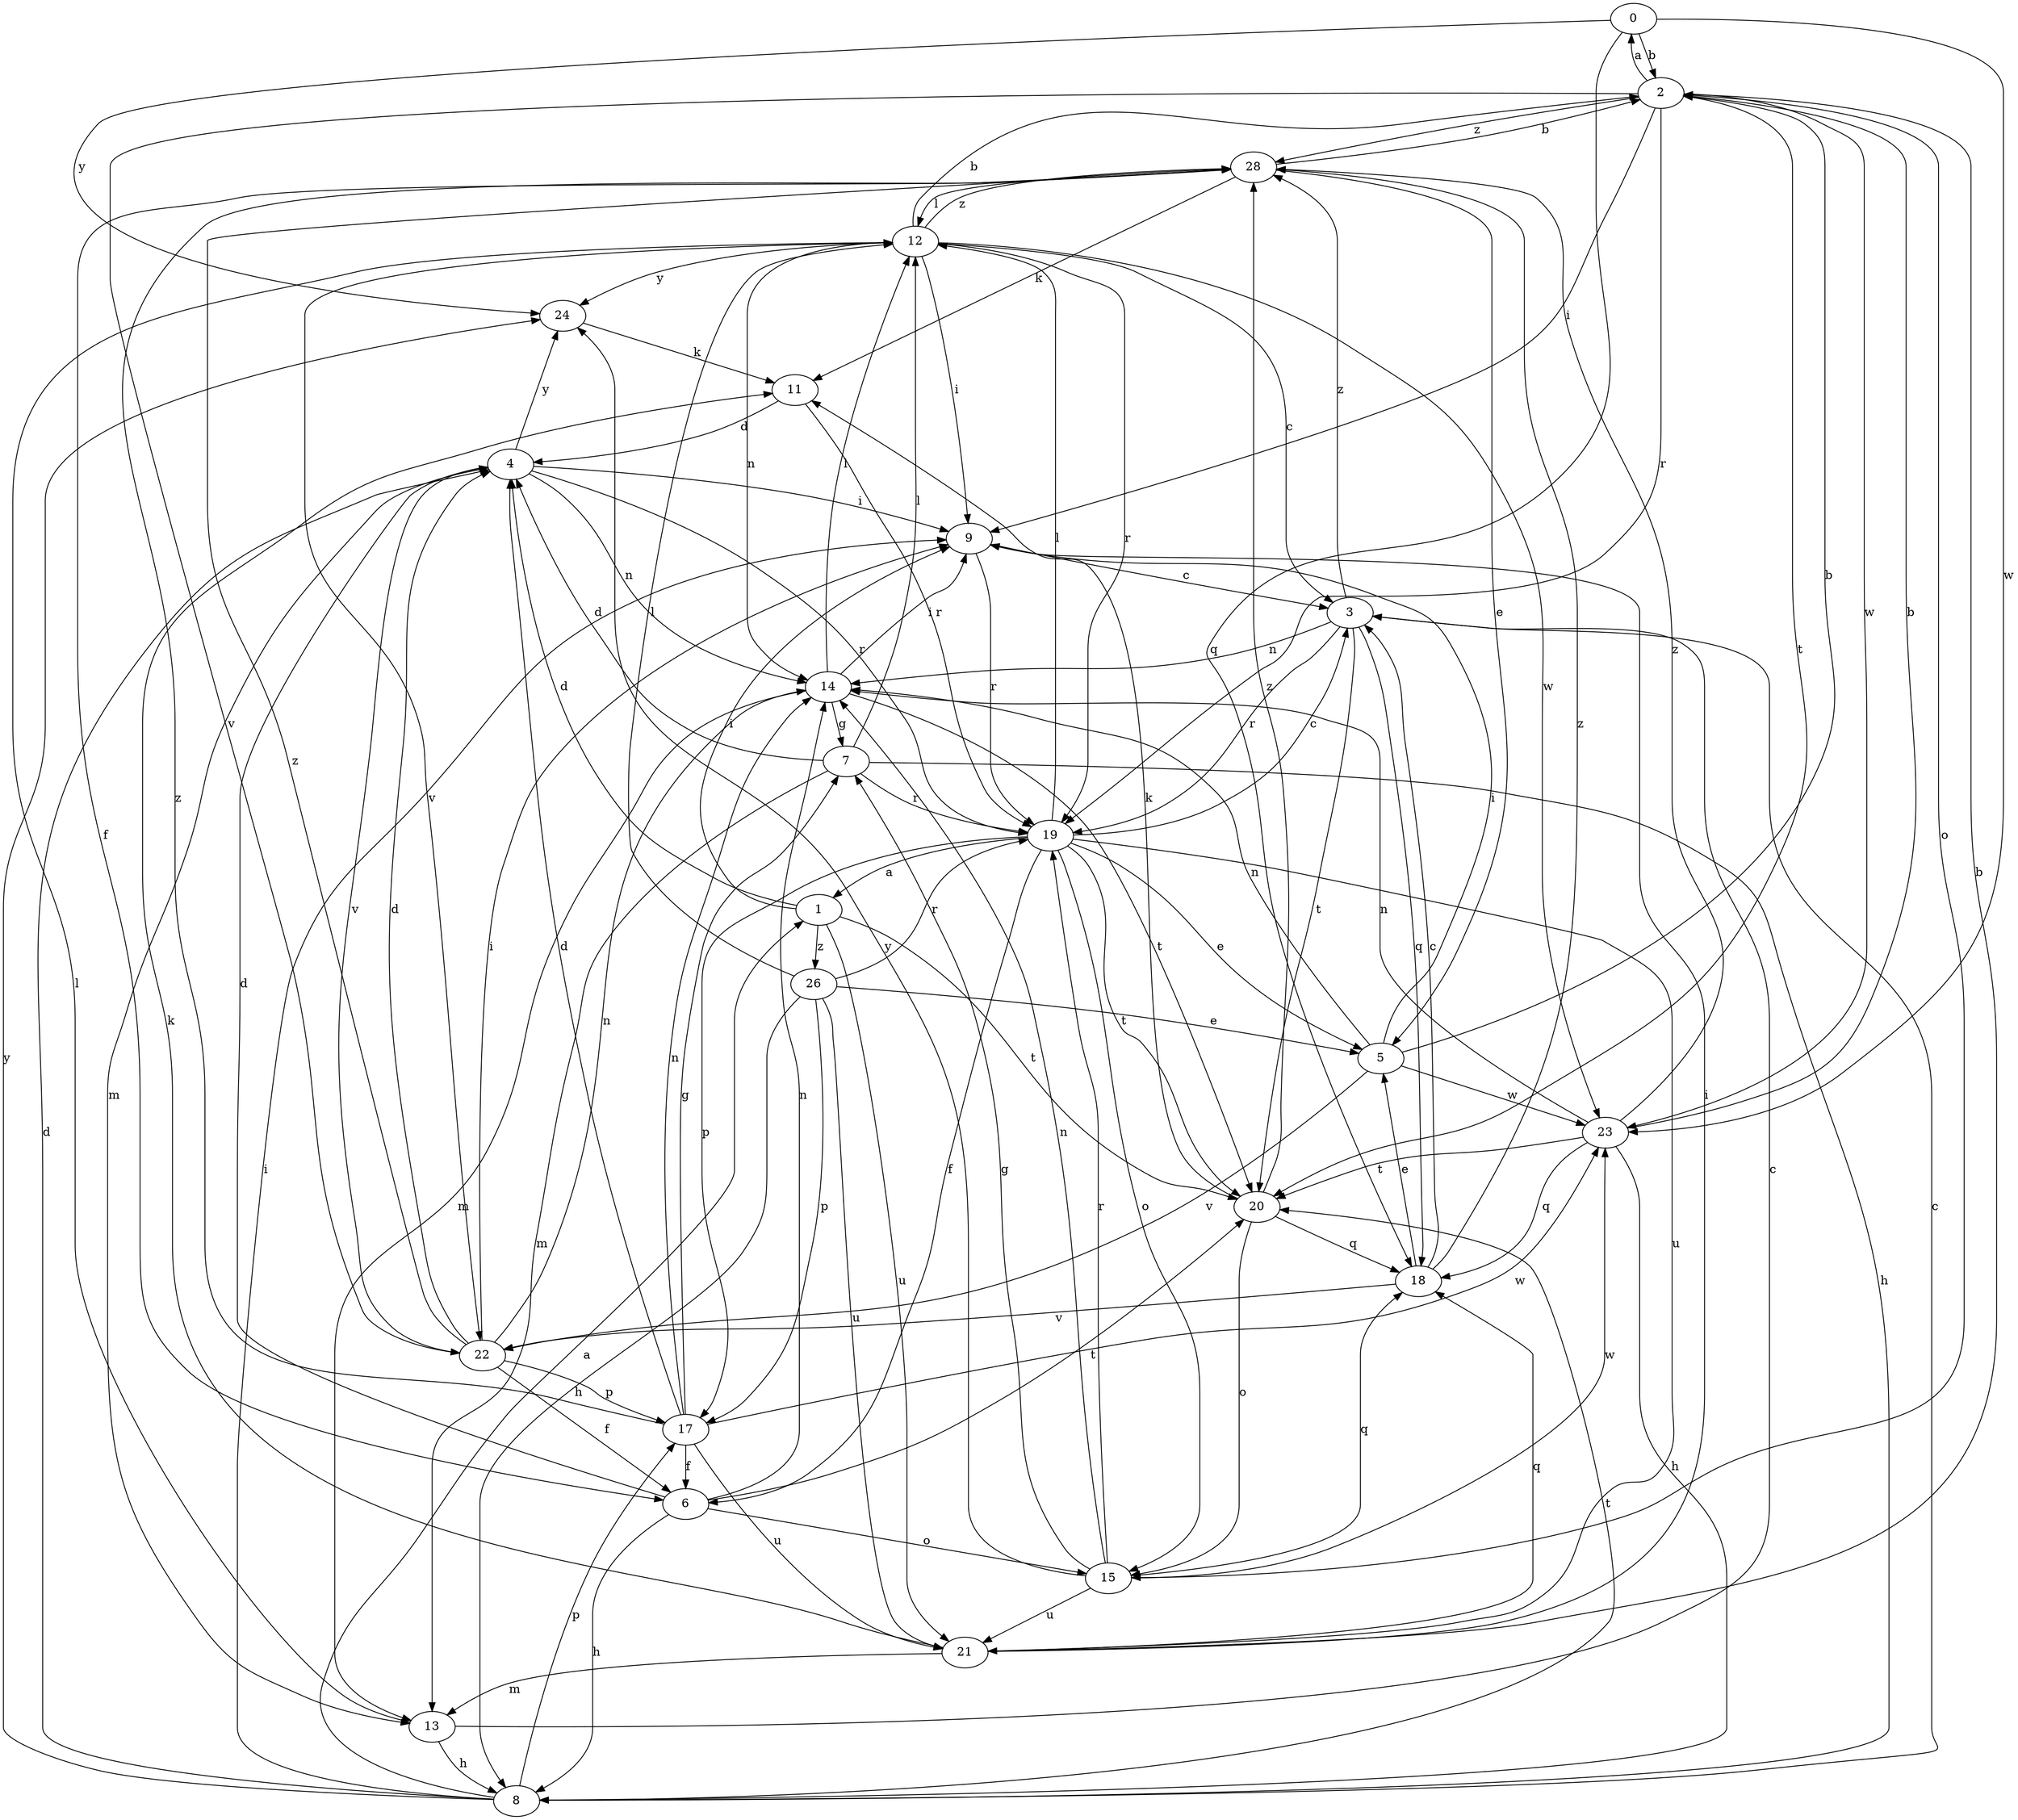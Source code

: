 strict digraph  {
0;
1;
2;
3;
4;
5;
6;
7;
8;
9;
11;
12;
13;
14;
15;
17;
18;
19;
20;
21;
22;
23;
24;
26;
28;
0 -> 2  [label=b];
0 -> 18  [label=q];
0 -> 23  [label=w];
0 -> 24  [label=y];
1 -> 4  [label=d];
1 -> 9  [label=i];
1 -> 20  [label=t];
1 -> 21  [label=u];
1 -> 26  [label=z];
2 -> 0  [label=a];
2 -> 9  [label=i];
2 -> 15  [label=o];
2 -> 19  [label=r];
2 -> 20  [label=t];
2 -> 22  [label=v];
2 -> 23  [label=w];
2 -> 28  [label=z];
3 -> 14  [label=n];
3 -> 18  [label=q];
3 -> 19  [label=r];
3 -> 20  [label=t];
3 -> 28  [label=z];
4 -> 9  [label=i];
4 -> 13  [label=m];
4 -> 14  [label=n];
4 -> 19  [label=r];
4 -> 22  [label=v];
4 -> 24  [label=y];
5 -> 2  [label=b];
5 -> 9  [label=i];
5 -> 14  [label=n];
5 -> 22  [label=v];
5 -> 23  [label=w];
6 -> 4  [label=d];
6 -> 8  [label=h];
6 -> 14  [label=n];
6 -> 15  [label=o];
6 -> 20  [label=t];
7 -> 4  [label=d];
7 -> 8  [label=h];
7 -> 12  [label=l];
7 -> 13  [label=m];
7 -> 19  [label=r];
8 -> 1  [label=a];
8 -> 3  [label=c];
8 -> 4  [label=d];
8 -> 9  [label=i];
8 -> 17  [label=p];
8 -> 20  [label=t];
8 -> 24  [label=y];
9 -> 3  [label=c];
9 -> 19  [label=r];
11 -> 4  [label=d];
11 -> 19  [label=r];
12 -> 2  [label=b];
12 -> 3  [label=c];
12 -> 9  [label=i];
12 -> 14  [label=n];
12 -> 19  [label=r];
12 -> 22  [label=v];
12 -> 23  [label=w];
12 -> 24  [label=y];
12 -> 28  [label=z];
13 -> 3  [label=c];
13 -> 8  [label=h];
13 -> 12  [label=l];
14 -> 7  [label=g];
14 -> 9  [label=i];
14 -> 12  [label=l];
14 -> 13  [label=m];
14 -> 20  [label=t];
15 -> 7  [label=g];
15 -> 14  [label=n];
15 -> 18  [label=q];
15 -> 19  [label=r];
15 -> 21  [label=u];
15 -> 23  [label=w];
15 -> 24  [label=y];
17 -> 4  [label=d];
17 -> 6  [label=f];
17 -> 7  [label=g];
17 -> 14  [label=n];
17 -> 21  [label=u];
17 -> 23  [label=w];
17 -> 28  [label=z];
18 -> 3  [label=c];
18 -> 5  [label=e];
18 -> 22  [label=v];
18 -> 28  [label=z];
19 -> 1  [label=a];
19 -> 3  [label=c];
19 -> 5  [label=e];
19 -> 6  [label=f];
19 -> 12  [label=l];
19 -> 15  [label=o];
19 -> 17  [label=p];
19 -> 20  [label=t];
19 -> 21  [label=u];
20 -> 11  [label=k];
20 -> 15  [label=o];
20 -> 18  [label=q];
20 -> 28  [label=z];
21 -> 2  [label=b];
21 -> 9  [label=i];
21 -> 11  [label=k];
21 -> 13  [label=m];
21 -> 18  [label=q];
22 -> 4  [label=d];
22 -> 6  [label=f];
22 -> 9  [label=i];
22 -> 14  [label=n];
22 -> 17  [label=p];
22 -> 28  [label=z];
23 -> 2  [label=b];
23 -> 8  [label=h];
23 -> 14  [label=n];
23 -> 18  [label=q];
23 -> 20  [label=t];
23 -> 28  [label=z];
24 -> 11  [label=k];
26 -> 5  [label=e];
26 -> 8  [label=h];
26 -> 12  [label=l];
26 -> 17  [label=p];
26 -> 19  [label=r];
26 -> 21  [label=u];
28 -> 2  [label=b];
28 -> 5  [label=e];
28 -> 6  [label=f];
28 -> 11  [label=k];
28 -> 12  [label=l];
}
